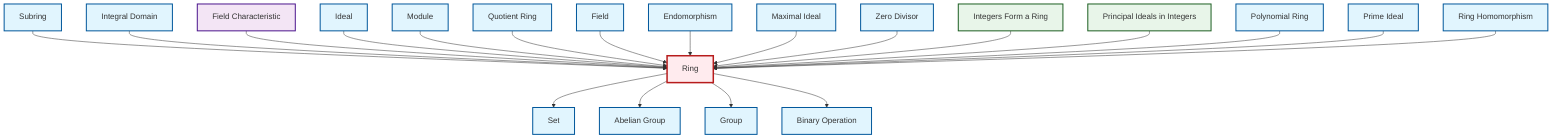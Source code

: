 graph TD
    classDef definition fill:#e1f5fe,stroke:#01579b,stroke-width:2px
    classDef theorem fill:#f3e5f5,stroke:#4a148c,stroke-width:2px
    classDef axiom fill:#fff3e0,stroke:#e65100,stroke-width:2px
    classDef example fill:#e8f5e9,stroke:#1b5e20,stroke-width:2px
    classDef current fill:#ffebee,stroke:#b71c1c,stroke-width:3px
    def-quotient-ring["Quotient Ring"]:::definition
    def-maximal-ideal["Maximal Ideal"]:::definition
    def-ideal["Ideal"]:::definition
    def-subring["Subring"]:::definition
    def-set["Set"]:::definition
    def-ring["Ring"]:::definition
    def-field["Field"]:::definition
    def-polynomial-ring["Polynomial Ring"]:::definition
    def-binary-operation["Binary Operation"]:::definition
    def-integral-domain["Integral Domain"]:::definition
    def-ring-homomorphism["Ring Homomorphism"]:::definition
    thm-field-characteristic["Field Characteristic"]:::theorem
    def-prime-ideal["Prime Ideal"]:::definition
    def-zero-divisor["Zero Divisor"]:::definition
    ex-integers-ring["Integers Form a Ring"]:::example
    def-module["Module"]:::definition
    def-endomorphism["Endomorphism"]:::definition
    def-group["Group"]:::definition
    def-abelian-group["Abelian Group"]:::definition
    ex-principal-ideal["Principal Ideals in Integers"]:::example
    def-subring --> def-ring
    def-integral-domain --> def-ring
    thm-field-characteristic --> def-ring
    def-ring --> def-set
    def-ideal --> def-ring
    def-module --> def-ring
    def-ring --> def-abelian-group
    def-quotient-ring --> def-ring
    def-ring --> def-group
    def-field --> def-ring
    def-endomorphism --> def-ring
    def-ring --> def-binary-operation
    def-maximal-ideal --> def-ring
    def-zero-divisor --> def-ring
    ex-integers-ring --> def-ring
    ex-principal-ideal --> def-ring
    def-polynomial-ring --> def-ring
    def-prime-ideal --> def-ring
    def-ring-homomorphism --> def-ring
    class def-ring current
